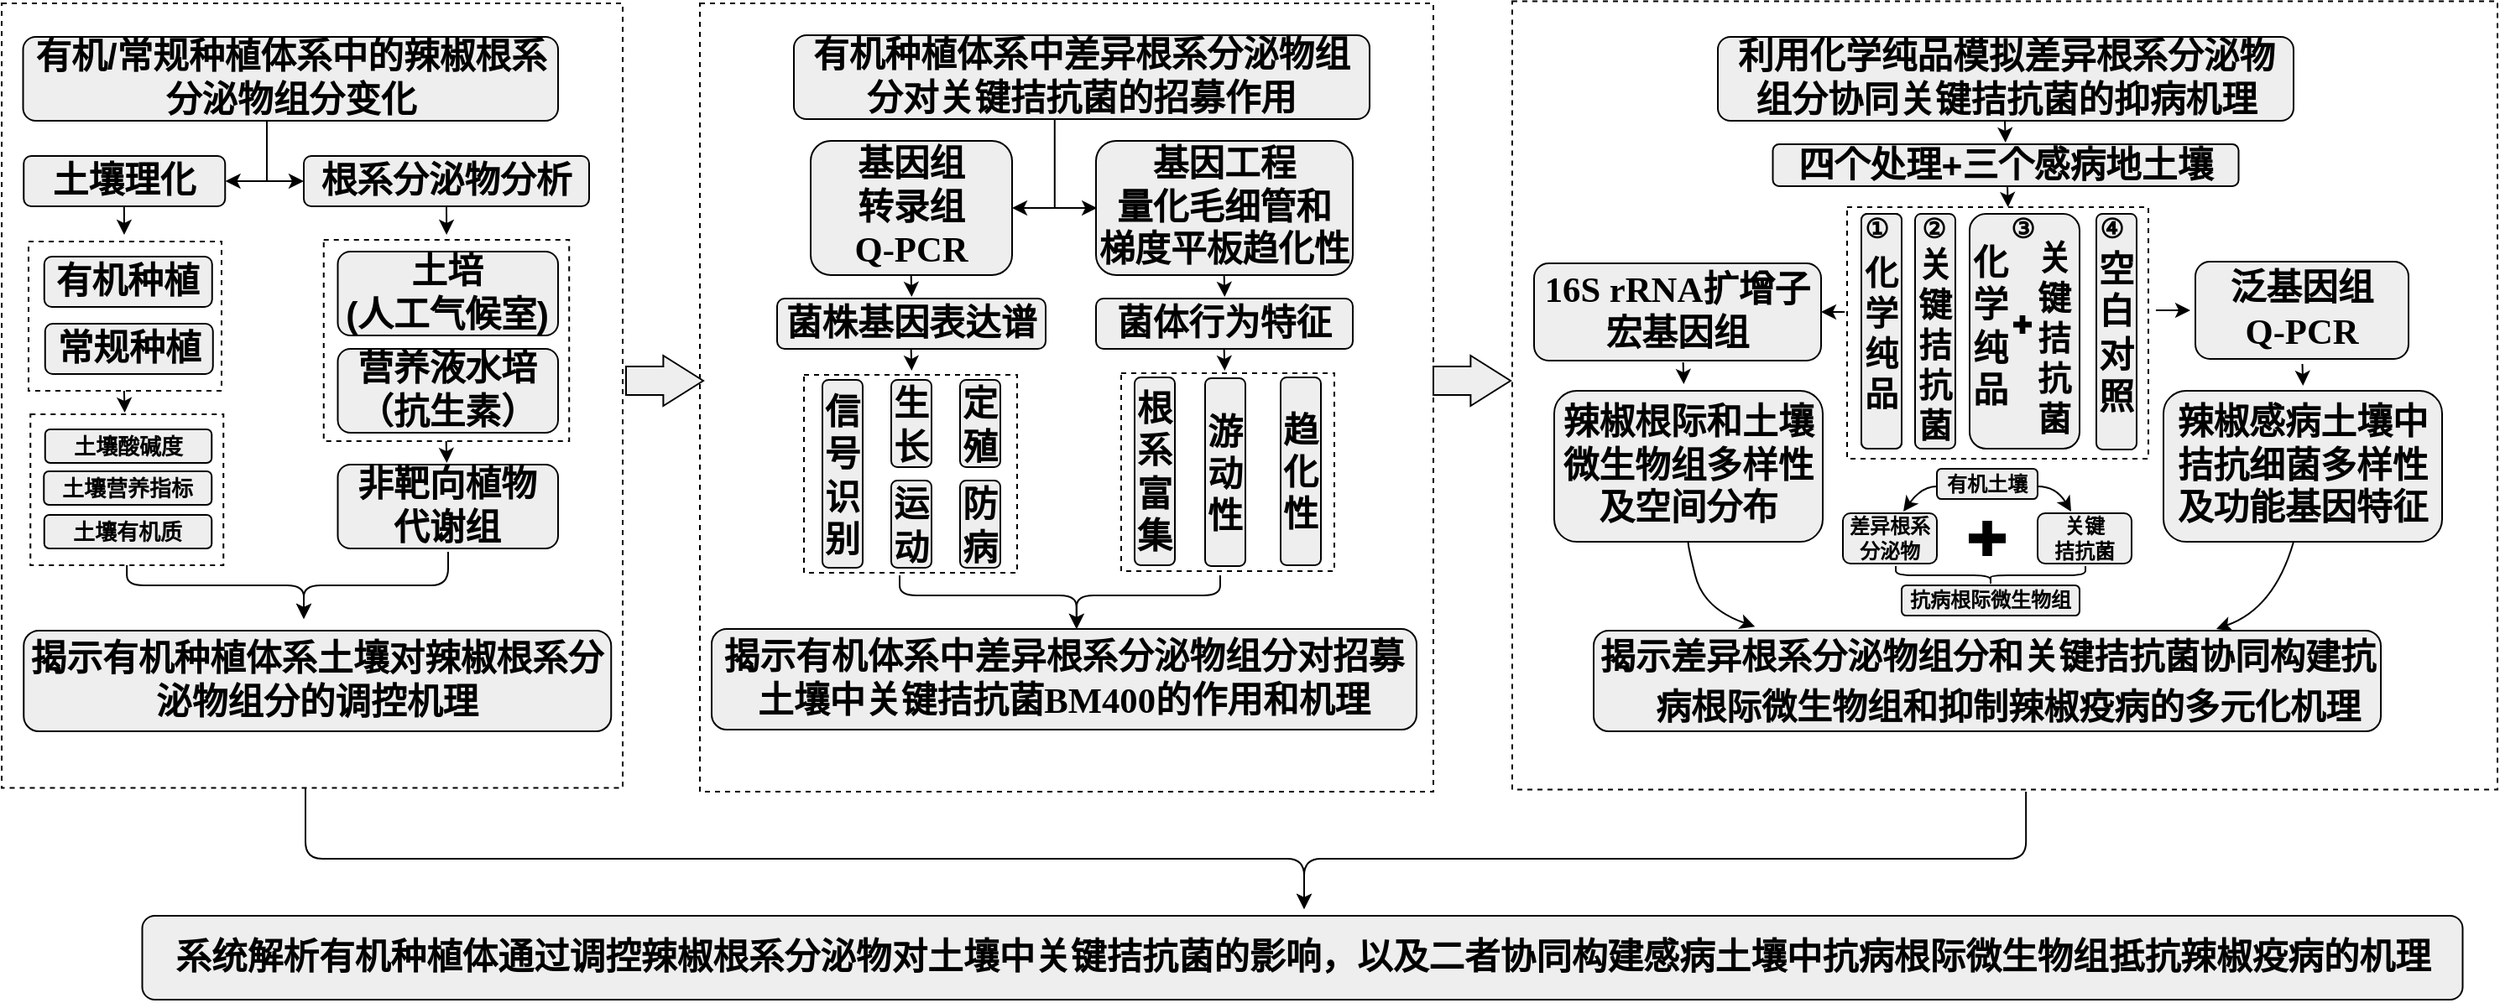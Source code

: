 <mxfile version="14.4.3" type="github">
  <diagram id="QDtG73jCpwaWWLSm4ETX" name="第 1 页">
    <mxGraphModel dx="2858" dy="1103" grid="1" gridSize="10" guides="1" tooltips="1" connect="1" arrows="1" fold="1" page="1" pageScale="1" pageWidth="827" pageHeight="1169" math="0" shadow="0">
      <root>
        <mxCell id="0" />
        <mxCell id="1" parent="0" />
        <mxCell id="WCuqPz3NQp58f8Igei0k-176" value="" style="rounded=0;whiteSpace=wrap;html=1;fontFamily=Helvetica;fontSize=16;fontColor=#000000;dashed=1;" parent="1" vertex="1">
          <mxGeometry x="160" y="288.75" width="587" height="470" as="geometry" />
        </mxCell>
        <mxCell id="WCuqPz3NQp58f8Igei0k-175" value="" style="rounded=0;whiteSpace=wrap;html=1;fontFamily=Helvetica;fontSize=16;fontColor=#000000;dashed=1;" parent="1" vertex="1">
          <mxGeometry x="-324" y="290" width="437" height="470" as="geometry" />
        </mxCell>
        <mxCell id="WCuqPz3NQp58f8Igei0k-174" value="" style="rounded=0;whiteSpace=wrap;html=1;fontFamily=Helvetica;fontSize=16;fontColor=#000000;dashed=1;" parent="1" vertex="1">
          <mxGeometry x="-740" y="290" width="370" height="467.75" as="geometry" />
        </mxCell>
        <mxCell id="WCuqPz3NQp58f8Igei0k-77" value="0" style="rounded=0;whiteSpace=wrap;html=1;fontFamily=Helvetica;fontSize=21;fontColor=#000000;dashed=1;" parent="1" vertex="1">
          <mxGeometry x="-73" y="510.5" width="127" height="118" as="geometry" />
        </mxCell>
        <mxCell id="WCuqPz3NQp58f8Igei0k-73" value="" style="rounded=0;whiteSpace=wrap;html=1;fontFamily=Helvetica;fontSize=21;fontColor=#000000;dashed=1;" parent="1" vertex="1">
          <mxGeometry x="-262" y="511.5" width="127" height="118" as="geometry" />
        </mxCell>
        <mxCell id="WCuqPz3NQp58f8Igei0k-45" value="" style="rounded=0;whiteSpace=wrap;html=1;fontFamily=Helvetica;fontSize=16;fontColor=#000000;dashed=1;" parent="1" vertex="1">
          <mxGeometry x="-548.12" y="431" width="146.24" height="120" as="geometry" />
        </mxCell>
        <mxCell id="WCuqPz3NQp58f8Igei0k-11" value="&lt;p style=&quot;margin-top: 0pt ; margin-bottom: 0pt ; margin-left: 0in ; direction: ltr ; unicode-bidi: embed ; word-break: normal&quot;&gt;&lt;span style=&quot;font-size: 16pt;&quot;&gt;土培&lt;/span&gt;&lt;/p&gt;&lt;span style=&quot;font-size: 21.333px;&quot;&gt;(人工气候室&lt;/span&gt;&lt;span style=&quot;font-size: 21.333px;&quot;&gt;)&lt;/span&gt;&lt;span style=&quot;font-size: 21.333px;&quot;&gt;&lt;br&gt;&lt;/span&gt;" style="whiteSpace=wrap;html=1;rounded=1;fillColor=#eeeeee;fontFamily=Helvetica;fontStyle=1;" parent="1" vertex="1">
          <mxGeometry x="-539.75" y="438" width="131.25" height="50" as="geometry" />
        </mxCell>
        <mxCell id="WCuqPz3NQp58f8Igei0k-33" value="" style="rounded=0;whiteSpace=wrap;html=1;fontFamily=Helvetica;fontSize=16;fontColor=#000000;dashed=1;" parent="1" vertex="1">
          <mxGeometry x="-722.87" y="535" width="115" height="90" as="geometry" />
        </mxCell>
        <mxCell id="WCuqPz3NQp58f8Igei0k-28" value="" style="rounded=0;whiteSpace=wrap;html=1;fontFamily=Helvetica;fontSize=16;fontColor=#000000;dashed=1;" parent="1" vertex="1">
          <mxGeometry x="-724" y="432" width="115" height="89" as="geometry" />
        </mxCell>
        <mxCell id="WCuqPz3NQp58f8Igei0k-4" value="" style="curved=1;endArrow=classic;html=1;fillColor=#eeeeee;fontFamily=Helvetica;fontStyle=1;exitX=1.013;exitY=0.449;exitDx=0;exitDy=0;exitPerimeter=0;" parent="1" edge="1">
          <mxGeometry width="50" height="50" relative="1" as="geometry">
            <mxPoint x="473" y="578.002" as="sourcePoint" />
            <mxPoint x="493" y="593" as="targetPoint" />
            <Array as="points">
              <mxPoint x="484" y="578" />
            </Array>
          </mxGeometry>
        </mxCell>
        <mxCell id="WCuqPz3NQp58f8Igei0k-26" value="" style="edgeStyle=orthogonalEdgeStyle;rounded=0;orthogonalLoop=1;jettySize=auto;html=1;fontFamily=Helvetica;fontSize=16;fontColor=#000000;exitX=0.506;exitY=1.003;exitDx=0;exitDy=0;exitPerimeter=0;entryX=0;entryY=0.5;entryDx=0;entryDy=0;" parent="1" target="WCuqPz3NQp58f8Igei0k-10" edge="1">
          <mxGeometry relative="1" as="geometry">
            <mxPoint x="-582.19" y="351.09" as="sourcePoint" />
            <mxPoint x="-558" y="396" as="targetPoint" />
            <Array as="points">
              <mxPoint x="-575" y="351" />
              <mxPoint x="-575" y="341" />
              <mxPoint x="-582" y="341" />
              <mxPoint x="-582" y="396" />
            </Array>
          </mxGeometry>
        </mxCell>
        <mxCell id="WCuqPz3NQp58f8Igei0k-5" value="&lt;p style=&quot;margin-top: 0pt ; margin-bottom: 0pt ; margin-left: 0in ; direction: ltr ; unicode-bidi: embed ; word-break: normal&quot;&gt;&lt;span style=&quot;font-size: 16pt&quot;&gt;有机/常规种植&lt;/span&gt;&lt;span style=&quot;font-size: 16pt&quot;&gt;体系中&lt;/span&gt;&lt;span style=&quot;font-size: 16pt&quot;&gt;的&lt;/span&gt;&lt;span style=&quot;font-size: 16pt&quot;&gt;辣椒&lt;/span&gt;&lt;span style=&quot;font-size: 16pt&quot;&gt;根系分泌物组分&lt;/span&gt;&lt;span style=&quot;font-size: 16pt&quot;&gt;变化&lt;/span&gt;&lt;/p&gt;" style="rounded=1;whiteSpace=wrap;html=1;fillColor=#eeeeee;spacing=2;fontFamily=Helvetica;fontStyle=1;" parent="1" vertex="1">
          <mxGeometry x="-727.24" y="310" width="318.74" height="50" as="geometry" />
        </mxCell>
        <mxCell id="WCuqPz3NQp58f8Igei0k-6" value="&lt;p style=&quot;margin-top: 0pt ; margin-bottom: 0pt ; margin-left: 0in ; direction: ltr ; unicode-bidi: embed ; word-break: normal&quot;&gt;&lt;span style=&quot;font-size: 16pt;&quot;&gt;土壤理化&lt;/span&gt;&lt;/p&gt;" style="whiteSpace=wrap;html=1;rounded=1;fillColor=#eeeeee;fontFamily=Helvetica;fontStyle=1;" parent="1" vertex="1">
          <mxGeometry x="-726.87" y="381" width="120" height="30" as="geometry" />
        </mxCell>
        <mxCell id="WCuqPz3NQp58f8Igei0k-8" value="&lt;p style=&quot;margin-top: 0pt ; margin-bottom: 0pt ; margin-left: 0in ; direction: ltr ; unicode-bidi: embed ; word-break: normal&quot;&gt;&lt;font style=&quot;font-size: 21.333px&quot;&gt;有机种植&lt;/font&gt;&lt;/p&gt;" style="whiteSpace=wrap;html=1;rounded=1;fillColor=#eeeeee;fontFamily=Helvetica;fontStyle=1;fontSize=11;" parent="1" vertex="1">
          <mxGeometry x="-714.62" y="441" width="100" height="30" as="geometry" />
        </mxCell>
        <mxCell id="WCuqPz3NQp58f8Igei0k-9" value="&lt;p style=&quot;margin-top: 0pt ; margin-bottom: 0pt ; margin-left: 0in ; direction: ltr ; unicode-bidi: embed ; word-break: normal&quot;&gt;&lt;font style=&quot;font-size: 21.333px&quot;&gt;常规种植&lt;/font&gt;&lt;/p&gt;" style="whiteSpace=wrap;html=1;rounded=1;fillColor=#eeeeee;fontFamily=Helvetica;fontStyle=1;fontSize=11;" parent="1" vertex="1">
          <mxGeometry x="-714.12" y="481" width="100" height="30" as="geometry" />
        </mxCell>
        <mxCell id="WCuqPz3NQp58f8Igei0k-10" value="&lt;p style=&quot;margin-top: 0pt ; margin-bottom: 0pt ; margin-left: 0in ; direction: ltr ; unicode-bidi: embed ; word-break: normal&quot;&gt;&lt;span style=&quot;font-size: 16pt&quot;&gt;根系分泌物分析&lt;/span&gt;&lt;/p&gt;" style="whiteSpace=wrap;html=1;rounded=1;fillColor=#eeeeee;fontFamily=Helvetica;fontStyle=1;" parent="1" vertex="1">
          <mxGeometry x="-560" y="381" width="170" height="30" as="geometry" />
        </mxCell>
        <mxCell id="WCuqPz3NQp58f8Igei0k-12" value="&lt;p style=&quot;margin-top: 0pt ; margin-bottom: 0pt ; margin-left: 0in ; direction: ltr ; unicode-bidi: embed ; word-break: normal&quot;&gt;&lt;span style=&quot;font-size: 16pt&quot;&gt;营养液水培&lt;/span&gt;&lt;/p&gt;&lt;p style=&quot;margin-top: 0pt ; margin-bottom: 0pt ; margin-left: 0in ; direction: ltr ; unicode-bidi: embed ; word-break: normal&quot;&gt;&lt;span style=&quot;font-size: 16pt&quot;&gt;（抗生素）&lt;/span&gt;&lt;/p&gt;" style="whiteSpace=wrap;html=1;rounded=1;fillColor=#eeeeee;fontFamily=Helvetica;fontStyle=1;" parent="1" vertex="1">
          <mxGeometry x="-539.75" y="496" width="131.25" height="50" as="geometry" />
        </mxCell>
        <mxCell id="WCuqPz3NQp58f8Igei0k-13" value="&lt;p style=&quot;margin-top: 0pt ; margin-bottom: 0pt ; margin-left: 0in ; direction: ltr ; unicode-bidi: embed ; word-break: normal&quot;&gt;&lt;span style=&quot;font-size: 16pt&quot;&gt;非靶向&lt;/span&gt;&lt;span style=&quot;font-size: 16pt&quot;&gt;植物&lt;/span&gt;&lt;/p&gt;&lt;p style=&quot;margin-top: 0pt ; margin-bottom: 0pt ; margin-left: 0in ; direction: ltr ; unicode-bidi: embed ; word-break: normal&quot;&gt;&lt;span style=&quot;font-size: 16pt&quot;&gt;代谢组&lt;/span&gt;&lt;/p&gt;" style="whiteSpace=wrap;html=1;rounded=1;fillColor=#eeeeee;fontFamily=Helvetica;fontStyle=1;" parent="1" vertex="1">
          <mxGeometry x="-539.75" y="565" width="131.25" height="50" as="geometry" />
        </mxCell>
        <mxCell id="WCuqPz3NQp58f8Igei0k-14" value="&lt;p style=&quot;margin-top: 0pt ; margin-bottom: 0pt ; margin-left: 0in ; direction: ltr ; unicode-bidi: embed ; word-break: normal&quot;&gt;&lt;span style=&quot;font-size: 16pt&quot;&gt;揭示有机种植体系土壤对辣椒根系分泌物组分的调控机理&lt;/span&gt;&lt;/p&gt;" style="whiteSpace=wrap;html=1;rounded=1;fillColor=#eeeeee;fontFamily=Helvetica;fontStyle=1;" parent="1" vertex="1">
          <mxGeometry x="-726.87" y="664" width="350" height="60" as="geometry" />
        </mxCell>
        <mxCell id="WCuqPz3NQp58f8Igei0k-15" value="&lt;p style=&quot;margin-top: 0pt ; margin-bottom: 0pt ; margin-left: 0in ; direction: ltr ; unicode-bidi: embed ; word-break: normal&quot;&gt;&lt;span style=&quot;font-size: 13px; text-align: left;&quot;&gt;土壤酸碱度&lt;/span&gt;&lt;br&gt;&lt;/p&gt;" style="whiteSpace=wrap;html=1;rounded=1;fillColor=#eeeeee;fontFamily=Helvetica;fontStyle=1;" parent="1" vertex="1">
          <mxGeometry x="-714.12" y="544" width="99.25" height="20" as="geometry" />
        </mxCell>
        <mxCell id="WCuqPz3NQp58f8Igei0k-16" value="&lt;span style=&quot;font-size: 13px; text-align: left;&quot;&gt;土壤营养指标&lt;/span&gt;" style="whiteSpace=wrap;html=1;rounded=1;fillColor=#eeeeee;fontFamily=Helvetica;fontStyle=1;" parent="1" vertex="1">
          <mxGeometry x="-714.87" y="569" width="100" height="20" as="geometry" />
        </mxCell>
        <mxCell id="WCuqPz3NQp58f8Igei0k-17" value="&lt;span style=&quot;font-size: 13px; text-align: left;&quot;&gt;土壤有机质&lt;/span&gt;" style="whiteSpace=wrap;html=1;rounded=1;fillColor=#eeeeee;fontFamily=Helvetica;fontStyle=1;" parent="1" vertex="1">
          <mxGeometry x="-714.62" y="595" width="99.75" height="20" as="geometry" />
        </mxCell>
        <mxCell id="WCuqPz3NQp58f8Igei0k-27" value="" style="endArrow=classic;html=1;fontFamily=Helvetica;fontSize=16;fontColor=#000000;entryX=1.018;entryY=0.566;entryDx=0;entryDy=0;entryPerimeter=0;" parent="1" edge="1">
          <mxGeometry width="50" height="50" relative="1" as="geometry">
            <mxPoint x="-572" y="396" as="sourcePoint" />
            <mxPoint x="-606.71" y="395.98" as="targetPoint" />
            <Array as="points">
              <mxPoint x="-592" y="396" />
            </Array>
          </mxGeometry>
        </mxCell>
        <mxCell id="WCuqPz3NQp58f8Igei0k-51" value="" style="endArrow=classic;html=1;fontFamily=Helvetica;fontSize=16;fontColor=#000000;exitX=0.5;exitY=1;exitDx=0;exitDy=0;" parent="1" edge="1">
          <mxGeometry width="50" height="50" relative="1" as="geometry">
            <mxPoint x="-667.06" y="411" as="sourcePoint" />
            <mxPoint x="-667" y="428" as="targetPoint" />
          </mxGeometry>
        </mxCell>
        <mxCell id="WCuqPz3NQp58f8Igei0k-52" value="" style="endArrow=classic;html=1;fontFamily=Helvetica;fontSize=16;fontColor=#000000;exitX=0.5;exitY=1;exitDx=0;exitDy=0;entryX=0.5;entryY=0;entryDx=0;entryDy=0;" parent="1" edge="1">
          <mxGeometry width="50" height="50" relative="1" as="geometry">
            <mxPoint x="-667.06" y="521" as="sourcePoint" />
            <mxPoint x="-666.69" y="534" as="targetPoint" />
          </mxGeometry>
        </mxCell>
        <mxCell id="WCuqPz3NQp58f8Igei0k-53" value="" style="endArrow=classic;html=1;fontFamily=Helvetica;fontSize=16;fontColor=#000000;exitX=0.5;exitY=1;exitDx=0;exitDy=0;entryX=0.5;entryY=0;entryDx=0;entryDy=0;" parent="1" edge="1">
          <mxGeometry width="50" height="50" relative="1" as="geometry">
            <mxPoint x="-475.18" y="551" as="sourcePoint" />
            <mxPoint x="-474.81" y="564" as="targetPoint" />
          </mxGeometry>
        </mxCell>
        <mxCell id="WCuqPz3NQp58f8Igei0k-57" value="" style="edgeStyle=segmentEdgeStyle;endArrow=classic;html=1;fontFamily=Helvetica;fontSize=11;fontColor=#000000;" parent="1" edge="1">
          <mxGeometry width="50" height="50" relative="1" as="geometry">
            <mxPoint x="-474" y="617" as="sourcePoint" />
            <mxPoint x="-560" y="657" as="targetPoint" />
            <Array as="points">
              <mxPoint x="-474" y="637" />
              <mxPoint x="-560" y="637" />
            </Array>
          </mxGeometry>
        </mxCell>
        <mxCell id="WCuqPz3NQp58f8Igei0k-58" value="&lt;p style=&quot;margin-top: 0pt ; margin-bottom: 0pt ; margin-left: 0in ; direction: ltr ; unicode-bidi: embed ; word-break: normal&quot;&gt;&lt;span style=&quot;font-size: 16pt&quot;&gt;有机种植体系中&lt;/span&gt;&lt;span style=&quot;font-size: 16pt&quot;&gt;差异根系分泌物组分对关键拮抗菌&lt;/span&gt;&lt;span style=&quot;font-size: 16pt&quot;&gt;的招募作用&lt;/span&gt;&lt;/p&gt;" style="rounded=1;whiteSpace=wrap;html=1;fillColor=#eeeeee;spacing=2;fontFamily=Helvetica;fontStyle=1;" parent="1" vertex="1">
          <mxGeometry x="-268" y="309" width="343" height="50" as="geometry" />
        </mxCell>
        <mxCell id="WCuqPz3NQp58f8Igei0k-59" value="&lt;p style=&quot;margin-top: 0pt ; margin-bottom: 0pt ; margin-left: 0in ; direction: ltr ; unicode-bidi: embed ; word-break: normal&quot;&gt;&lt;span style=&quot;font-size: 16pt&quot;&gt;基因组&lt;/span&gt;&lt;/p&gt;&lt;p style=&quot;margin-top: 0pt ; margin-bottom: 0pt ; margin-left: 0in ; direction: ltr ; unicode-bidi: embed ; word-break: normal&quot;&gt;&lt;span style=&quot;font-size: 16pt&quot;&gt;转录&lt;/span&gt;&lt;span style=&quot;font-size: 16pt&quot;&gt;组&lt;/span&gt;&lt;/p&gt;&lt;p style=&quot;margin-top: 0pt ; margin-bottom: 0pt ; margin-left: 0in ; direction: ltr ; unicode-bidi: embed ; word-break: normal&quot;&gt;&lt;span style=&quot;font-size: 16pt ; font-family: &amp;#34;等线 (正文)&amp;#34;&quot;&gt;Q-PCR&lt;/span&gt;&lt;/p&gt;" style="rounded=1;whiteSpace=wrap;html=1;fillColor=#eeeeee;spacing=2;fontFamily=Helvetica;fontStyle=1;" parent="1" vertex="1">
          <mxGeometry x="-258" y="372" width="120" height="80" as="geometry" />
        </mxCell>
        <mxCell id="WCuqPz3NQp58f8Igei0k-60" value="&lt;p style=&quot;margin-top: 0pt ; margin-bottom: 0pt ; margin-left: 0in ; direction: ltr ; unicode-bidi: embed ; word-break: normal&quot;&gt;&lt;span style=&quot;font-size: 16pt&quot;&gt;菌株基因表达谱&lt;/span&gt;&lt;/p&gt;" style="rounded=1;whiteSpace=wrap;html=1;fillColor=#eeeeee;spacing=2;fontFamily=Helvetica;fontStyle=1;" parent="1" vertex="1">
          <mxGeometry x="-278" y="466" width="160" height="30" as="geometry" />
        </mxCell>
        <mxCell id="WCuqPz3NQp58f8Igei0k-61" value="&lt;p style=&quot;margin-top: 0pt; margin-bottom: 0pt; margin-left: 0in; direction: ltr; unicode-bidi: embed; word-break: normal; font-size: 21px;&quot;&gt;&lt;font style=&quot;font-size: 21px;&quot;&gt;信号识别&lt;/font&gt;&lt;/p&gt;" style="rounded=1;whiteSpace=wrap;html=1;fillColor=#eeeeee;spacing=2;fontFamily=Helvetica;fontStyle=1;fontSize=21;" parent="1" vertex="1">
          <mxGeometry x="-251" y="514.5" width="24" height="112" as="geometry" />
        </mxCell>
        <mxCell id="WCuqPz3NQp58f8Igei0k-62" value="&lt;p style=&quot;margin-top: 0pt; margin-bottom: 0pt; margin-left: 0in; direction: ltr; unicode-bidi: embed; word-break: normal; font-size: 21px;&quot;&gt;&lt;font style=&quot;font-size: 21px;&quot;&gt;生长&lt;/font&gt;&lt;/p&gt;" style="rounded=1;whiteSpace=wrap;html=1;fillColor=#eeeeee;spacing=2;fontFamily=Helvetica;fontStyle=1;fontSize=21;" parent="1" vertex="1">
          <mxGeometry x="-210" y="514.5" width="24" height="52" as="geometry" />
        </mxCell>
        <mxCell id="WCuqPz3NQp58f8Igei0k-63" value="&lt;p style=&quot;margin-top: 0pt; margin-bottom: 0pt; margin-left: 0in; direction: ltr; unicode-bidi: embed; word-break: normal; font-size: 21px;&quot;&gt;&lt;span style=&quot;font-size: 21px;&quot;&gt;运动&lt;/span&gt;&lt;/p&gt;" style="rounded=1;whiteSpace=wrap;html=1;fillColor=#eeeeee;spacing=2;fontFamily=Helvetica;fontStyle=1;fontSize=21;" parent="1" vertex="1">
          <mxGeometry x="-210" y="574.5" width="24" height="52" as="geometry" />
        </mxCell>
        <mxCell id="WCuqPz3NQp58f8Igei0k-64" value="&lt;p style=&quot;margin-top: 0pt; margin-bottom: 0pt; margin-left: 0in; direction: ltr; unicode-bidi: embed; word-break: normal; font-size: 21px;&quot;&gt;&lt;font style=&quot;font-size: 21px;&quot;&gt;定殖&lt;/font&gt;&lt;/p&gt;" style="rounded=1;whiteSpace=wrap;html=1;fillColor=#eeeeee;spacing=2;fontFamily=Helvetica;fontStyle=1;fontSize=21;" parent="1" vertex="1">
          <mxGeometry x="-169" y="514.5" width="24" height="52" as="geometry" />
        </mxCell>
        <mxCell id="WCuqPz3NQp58f8Igei0k-65" value="&lt;p style=&quot;margin-top: 0pt; margin-bottom: 0pt; margin-left: 0in; direction: ltr; unicode-bidi: embed; word-break: normal; font-size: 21px;&quot;&gt;&lt;span style=&quot;font-size: 21px;&quot;&gt;防病&lt;/span&gt;&lt;/p&gt;" style="rounded=1;whiteSpace=wrap;html=1;fillColor=#eeeeee;spacing=2;fontFamily=Helvetica;fontStyle=1;fontSize=21;" parent="1" vertex="1">
          <mxGeometry x="-169" y="574.5" width="24" height="52" as="geometry" />
        </mxCell>
        <mxCell id="WCuqPz3NQp58f8Igei0k-66" value="&lt;p style=&quot;margin-top: 0pt ; margin-bottom: 0pt ; margin-left: 0in ; direction: ltr ; unicode-bidi: embed ; word-break: normal&quot;&gt;&lt;span style=&quot;font-size: 16pt&quot;&gt;基因工程&lt;/span&gt;&lt;/p&gt;&lt;p style=&quot;margin-top: 0pt ; margin-bottom: 0pt ; margin-left: 0in ; direction: ltr ; unicode-bidi: embed ; word-break: normal&quot;&gt;&lt;span style=&quot;font-size: 16pt&quot;&gt;量化毛细管&lt;/span&gt;&lt;span style=&quot;font-size: 16pt&quot;&gt;和&lt;/span&gt;&lt;/p&gt;&lt;p style=&quot;margin-top: 0pt ; margin-bottom: 0pt ; margin-left: 0in ; direction: ltr ; unicode-bidi: embed ; word-break: normal&quot;&gt;&lt;span style=&quot;font-size: 16pt&quot;&gt;梯度平板&lt;/span&gt;&lt;span style=&quot;font-size: 16pt&quot;&gt;趋化性&lt;/span&gt;&lt;/p&gt;" style="rounded=1;whiteSpace=wrap;html=1;fillColor=#eeeeee;spacing=2;fontFamily=Helvetica;fontStyle=1;" parent="1" vertex="1">
          <mxGeometry x="-88" y="372" width="153" height="80" as="geometry" />
        </mxCell>
        <mxCell id="WCuqPz3NQp58f8Igei0k-67" value="&lt;p style=&quot;margin-top: 0pt ; margin-bottom: 0pt ; margin-left: 0in ; direction: ltr ; unicode-bidi: embed ; word-break: normal&quot;&gt;&lt;span style=&quot;font-size: 16pt&quot;&gt;菌体行为特征&lt;/span&gt;&lt;/p&gt;" style="rounded=1;whiteSpace=wrap;html=1;fillColor=#eeeeee;spacing=2;fontFamily=Helvetica;fontStyle=1;" parent="1" vertex="1">
          <mxGeometry x="-88" y="466" width="153" height="30" as="geometry" />
        </mxCell>
        <mxCell id="WCuqPz3NQp58f8Igei0k-68" value="&lt;p style=&quot;margin-top: 0pt; margin-bottom: 0pt; margin-left: 0in; direction: ltr; unicode-bidi: embed; word-break: normal; font-size: 21px;&quot;&gt;&lt;font style=&quot;font-size: 21px;&quot;&gt;根&lt;/font&gt;&lt;/p&gt;&lt;p style=&quot;margin-top: 0pt; margin-bottom: 0pt; margin-left: 0in; direction: ltr; unicode-bidi: embed; word-break: normal; font-size: 21px;&quot;&gt;&lt;font style=&quot;font-size: 21px;&quot;&gt;系&lt;/font&gt;&lt;/p&gt;&lt;p style=&quot;margin-top: 0pt; margin-bottom: 0pt; margin-left: 0in; direction: ltr; unicode-bidi: embed; word-break: normal; font-size: 21px;&quot;&gt;&lt;font style=&quot;font-size: 21px;&quot;&gt;富&lt;/font&gt;&lt;/p&gt;&lt;p style=&quot;margin-top: 0pt; margin-bottom: 0pt; margin-left: 0in; direction: ltr; unicode-bidi: embed; word-break: normal; font-size: 21px;&quot;&gt;&lt;font style=&quot;font-size: 21px;&quot;&gt;集&lt;/font&gt;&lt;/p&gt;" style="rounded=1;whiteSpace=wrap;html=1;fillColor=#eeeeee;spacing=2;fontFamily=Helvetica;fontStyle=1;fontSize=21;" parent="1" vertex="1">
          <mxGeometry x="-65" y="513" width="24" height="112" as="geometry" />
        </mxCell>
        <mxCell id="WCuqPz3NQp58f8Igei0k-69" value="&lt;p style=&quot;margin-top: 0pt; margin-bottom: 0pt; margin-left: 0in; direction: ltr; unicode-bidi: embed; word-break: normal; font-size: 21px;&quot;&gt;&lt;font style=&quot;font-size: 21px;&quot;&gt;游动性&lt;/font&gt;&lt;/p&gt;" style="rounded=1;whiteSpace=wrap;html=1;fillColor=#eeeeee;spacing=2;fontFamily=Helvetica;fontStyle=1;fontSize=21;" parent="1" vertex="1">
          <mxGeometry x="-23" y="513.5" width="24" height="112" as="geometry" />
        </mxCell>
        <mxCell id="WCuqPz3NQp58f8Igei0k-70" value="&lt;p style=&quot;margin-top: 0pt; margin-bottom: 0pt; margin-left: 0in; direction: ltr; unicode-bidi: embed; word-break: normal; font-size: 21px;&quot;&gt;&lt;font style=&quot;font-size: 21px;&quot;&gt;趋化性&lt;/font&gt;&lt;/p&gt;" style="rounded=1;whiteSpace=wrap;html=1;fillColor=#eeeeee;spacing=2;fontFamily=Helvetica;fontStyle=1;fontSize=21;" parent="1" vertex="1">
          <mxGeometry x="22" y="513" width="24" height="112" as="geometry" />
        </mxCell>
        <mxCell id="WCuqPz3NQp58f8Igei0k-78" value="" style="edgeStyle=orthogonalEdgeStyle;rounded=0;orthogonalLoop=1;jettySize=auto;html=1;fontFamily=Helvetica;fontSize=16;fontColor=#000000;entryX=0.004;entryY=0.488;entryDx=0;entryDy=0;entryPerimeter=0;exitX=0.453;exitY=1;exitDx=0;exitDy=0;exitPerimeter=0;" parent="1" source="WCuqPz3NQp58f8Igei0k-58" target="WCuqPz3NQp58f8Igei0k-66" edge="1">
          <mxGeometry relative="1" as="geometry">
            <mxPoint x="-113" y="367" as="sourcePoint" />
            <mxPoint x="-92" y="412" as="targetPoint" />
            <Array as="points">
              <mxPoint x="-113" y="412" />
              <mxPoint x="-87" y="412" />
            </Array>
          </mxGeometry>
        </mxCell>
        <mxCell id="WCuqPz3NQp58f8Igei0k-79" value="" style="endArrow=classic;html=1;fontFamily=Helvetica;fontSize=16;fontColor=#000000;entryX=1.018;entryY=0.566;entryDx=0;entryDy=0;entryPerimeter=0;" parent="1" edge="1">
          <mxGeometry width="50" height="50" relative="1" as="geometry">
            <mxPoint x="-103.29" y="412.02" as="sourcePoint" />
            <mxPoint x="-138" y="412" as="targetPoint" />
            <Array as="points">
              <mxPoint x="-123.29" y="412.02" />
            </Array>
          </mxGeometry>
        </mxCell>
        <mxCell id="WCuqPz3NQp58f8Igei0k-81" value="" style="endArrow=classic;html=1;fontFamily=Helvetica;fontSize=16;fontColor=#000000;exitX=0.5;exitY=1;exitDx=0;exitDy=0;entryX=0.5;entryY=0;entryDx=0;entryDy=0;" parent="1" edge="1">
          <mxGeometry width="50" height="50" relative="1" as="geometry">
            <mxPoint x="-198.18" y="452" as="sourcePoint" />
            <mxPoint x="-197.81" y="465" as="targetPoint" />
          </mxGeometry>
        </mxCell>
        <mxCell id="WCuqPz3NQp58f8Igei0k-82" value="" style="endArrow=classic;html=1;fontFamily=Helvetica;fontSize=16;fontColor=#000000;exitX=0.5;exitY=1;exitDx=0;exitDy=0;entryX=0.5;entryY=0;entryDx=0;entryDy=0;" parent="1" edge="1">
          <mxGeometry width="50" height="50" relative="1" as="geometry">
            <mxPoint x="-11.69" y="452" as="sourcePoint" />
            <mxPoint x="-11.32" y="465" as="targetPoint" />
          </mxGeometry>
        </mxCell>
        <mxCell id="WCuqPz3NQp58f8Igei0k-84" value="" style="endArrow=classic;html=1;fontFamily=Helvetica;fontSize=16;fontColor=#000000;exitX=0.5;exitY=1;exitDx=0;exitDy=0;entryX=0.5;entryY=0;entryDx=0;entryDy=0;" parent="1" edge="1">
          <mxGeometry width="50" height="50" relative="1" as="geometry">
            <mxPoint x="-198.19" y="496" as="sourcePoint" />
            <mxPoint x="-197.82" y="509" as="targetPoint" />
          </mxGeometry>
        </mxCell>
        <mxCell id="WCuqPz3NQp58f8Igei0k-85" value="" style="endArrow=classic;html=1;fontFamily=Helvetica;fontSize=16;fontColor=#000000;exitX=0.5;exitY=1;exitDx=0;exitDy=0;entryX=0.5;entryY=0;entryDx=0;entryDy=0;" parent="1" edge="1">
          <mxGeometry width="50" height="50" relative="1" as="geometry">
            <mxPoint x="-11.69" y="496.0" as="sourcePoint" />
            <mxPoint x="-11.32" y="509" as="targetPoint" />
          </mxGeometry>
        </mxCell>
        <mxCell id="WCuqPz3NQp58f8Igei0k-86" value="" style="edgeStyle=segmentEdgeStyle;endArrow=classic;html=1;fontFamily=Helvetica;fontSize=11;fontColor=#000000;entryX=0.49;entryY=0;entryDx=0;entryDy=0;entryPerimeter=0;" parent="1" edge="1">
          <mxGeometry width="50" height="50" relative="1" as="geometry">
            <mxPoint x="-204.997" y="631" as="sourcePoint" />
            <mxPoint x="-99.58" y="663" as="targetPoint" />
            <Array as="points">
              <mxPoint x="-204.58" y="643" />
              <mxPoint x="-99.58" y="643" />
            </Array>
          </mxGeometry>
        </mxCell>
        <mxCell id="WCuqPz3NQp58f8Igei0k-87" value="" style="edgeStyle=segmentEdgeStyle;endArrow=classic;html=1;fontFamily=Helvetica;fontSize=11;fontColor=#000000;" parent="1" edge="1">
          <mxGeometry width="50" height="50" relative="1" as="geometry">
            <mxPoint x="-14" y="631" as="sourcePoint" />
            <mxPoint x="-99.58" y="663" as="targetPoint" />
            <Array as="points">
              <mxPoint x="-14" y="643" />
              <mxPoint x="-100" y="643" />
            </Array>
          </mxGeometry>
        </mxCell>
        <mxCell id="WCuqPz3NQp58f8Igei0k-88" value="&lt;p style=&quot;margin-top: 0pt ; margin-bottom: 0pt ; margin-left: 0in ; direction: ltr ; unicode-bidi: embed ; word-break: normal&quot;&gt;&lt;span style=&quot;font-size: 16pt&quot;&gt;揭示有机&lt;/span&gt;&lt;span style=&quot;font-size: 16pt&quot;&gt;体系中&lt;/span&gt;&lt;span style=&quot;font-size: 16pt&quot;&gt;差异根系分泌物组分对招募土壤中关键拮抗&lt;/span&gt;&lt;span style=&quot;font-size: 16pt&quot;&gt;菌&lt;/span&gt;&lt;span style=&quot;font-size: 16pt ; font-family: &amp;#34;等线 (正文)&amp;#34;&quot;&gt;BM400&lt;/span&gt;&lt;span style=&quot;font-size: 16pt&quot;&gt;的作用和机理&lt;/span&gt;&lt;/p&gt;" style="whiteSpace=wrap;html=1;rounded=1;fillColor=#eeeeee;fontFamily=Helvetica;fontStyle=1;" parent="1" vertex="1">
          <mxGeometry x="-317" y="663" width="420" height="60" as="geometry" />
        </mxCell>
        <mxCell id="WCuqPz3NQp58f8Igei0k-89" value="&lt;p style=&quot;margin-top: 0pt ; margin-bottom: 0pt ; margin-left: 0in ; direction: ltr ; unicode-bidi: embed ; word-break: normal&quot;&gt;&lt;span style=&quot;font-size: 16pt&quot;&gt;利用&lt;/span&gt;&lt;span style=&quot;font-size: 16pt&quot;&gt;化学&lt;/span&gt;&lt;span style=&quot;font-size: 16pt&quot;&gt;纯品&lt;/span&gt;&lt;span style=&quot;font-size: 16pt&quot;&gt;模拟&lt;/span&gt;&lt;span style=&quot;font-size: 16pt&quot;&gt;差异&lt;/span&gt;&lt;span style=&quot;font-size: 16pt&quot;&gt;根系分泌物组分&lt;/span&gt;&lt;span style=&quot;font-size: 16pt&quot;&gt;协同&lt;/span&gt;&lt;span style=&quot;font-size: 16pt&quot;&gt;关键拮抗菌&lt;/span&gt;&lt;span style=&quot;font-size: 16pt&quot;&gt;的抑病机理&lt;/span&gt;&lt;/p&gt;" style="rounded=1;whiteSpace=wrap;html=1;fillColor=#eeeeee;spacing=2;fontFamily=Helvetica;fontStyle=1;" parent="1" vertex="1">
          <mxGeometry x="282.5" y="310" width="343" height="50" as="geometry" />
        </mxCell>
        <mxCell id="WCuqPz3NQp58f8Igei0k-91" value="&lt;p style=&quot;margin-top: 0pt ; margin-bottom: 0pt ; margin-left: 0in ; direction: ltr ; unicode-bidi: embed ; word-break: normal&quot;&gt;&lt;span style=&quot;font-size: 16pt&quot;&gt;四个处理+三个感病地土壤&lt;/span&gt;&lt;/p&gt;" style="rounded=1;whiteSpace=wrap;html=1;fillColor=#eeeeee;spacing=2;fontFamily=Helvetica;fontStyle=1;" parent="1" vertex="1">
          <mxGeometry x="315.25" y="374" width="277.5" height="25" as="geometry" />
        </mxCell>
        <mxCell id="WCuqPz3NQp58f8Igei0k-119" value="" style="group" parent="1" vertex="1" connectable="0">
          <mxGeometry x="368" y="407.5" width="180" height="150" as="geometry" />
        </mxCell>
        <mxCell id="WCuqPz3NQp58f8Igei0k-137" value="" style="rounded=0;whiteSpace=wrap;html=1;fontFamily=Helvetica;fontSize=21;fontColor=#000000;dashed=1;" parent="WCuqPz3NQp58f8Igei0k-119" vertex="1">
          <mxGeometry x="-8.5" y="4" width="179.5" height="150" as="geometry" />
        </mxCell>
        <mxCell id="WCuqPz3NQp58f8Igei0k-116" value="" style="rounded=1;whiteSpace=wrap;html=1;fontFamily=Helvetica;fontSize=16;fontColor=#000000;align=center;fillColor=#EEEEEE;" parent="WCuqPz3NQp58f8Igei0k-119" vertex="1">
          <mxGeometry x="64.5" y="8" width="65.5" height="140" as="geometry" />
        </mxCell>
        <mxCell id="WCuqPz3NQp58f8Igei0k-96" value="空白对照" style="rounded=1;whiteSpace=wrap;fillColor=#eeeeee;spacing=2;fontFamily=Helvetica;fontStyle=1;fontSize=21;" parent="WCuqPz3NQp58f8Igei0k-119" vertex="1">
          <mxGeometry x="140" y="8" width="24" height="140.5" as="geometry" />
        </mxCell>
        <mxCell id="WCuqPz3NQp58f8Igei0k-98" value="关键拮抗菌" style="rounded=1;whiteSpace=wrap;fillColor=#eeeeee;spacing=2;fontFamily=Helvetica;fontStyle=1;html=1;fontSize=20;verticalAlign=bottom;" parent="WCuqPz3NQp58f8Igei0k-119" vertex="1">
          <mxGeometry x="32" y="8" width="24" height="140" as="geometry" />
        </mxCell>
        <mxCell id="WCuqPz3NQp58f8Igei0k-99" value="化学纯品" style="rounded=1;whiteSpace=wrap;fillColor=#eeeeee;spacing=2;fontFamily=Helvetica;fontStyle=1;horizontal=1;html=1;fontSize=21;align=center;" parent="WCuqPz3NQp58f8Igei0k-119" vertex="1">
          <mxGeometry y="8" width="24" height="140" as="geometry" />
        </mxCell>
        <mxCell id="WCuqPz3NQp58f8Igei0k-104" value="化学纯品" style="rounded=1;whiteSpace=wrap;spacing=2;fontFamily=Helvetica;fontStyle=1;horizontal=1;html=1;fontSize=21;fillColor=none;strokeColor=none;" parent="WCuqPz3NQp58f8Igei0k-119" vertex="1">
          <mxGeometry x="64.5" y="9" width="24" height="130" as="geometry" />
        </mxCell>
        <mxCell id="WCuqPz3NQp58f8Igei0k-108" value="&lt;span style=&quot;font-size: 16px; color: black; font-weight: bold;&quot;&gt;②&lt;/span&gt;" style="text;whiteSpace=wrap;html=1;fontSize=16;fontFamily=Helvetica;fontColor=#000000;" parent="WCuqPz3NQp58f8Igei0k-119" vertex="1">
          <mxGeometry x="34" width="40" height="40" as="geometry" />
        </mxCell>
        <mxCell id="WCuqPz3NQp58f8Igei0k-109" value="化学纯品" style="rounded=1;whiteSpace=wrap;fillColor=#eeeeee;spacing=2;fontFamily=Helvetica;fontStyle=1;horizontal=1;html=1;fontSize=20;align=center;" parent="WCuqPz3NQp58f8Igei0k-119" vertex="1">
          <mxGeometry y="8" width="24" height="140" as="geometry" />
        </mxCell>
        <mxCell id="WCuqPz3NQp58f8Igei0k-111" value="关键拮抗菌" style="rounded=1;whiteSpace=wrap;spacing=2;fontFamily=Helvetica;fontStyle=1;html=1;fontSize=20;fillColor=none;verticalAlign=bottom;strokeColor=none;" parent="WCuqPz3NQp58f8Igei0k-119" vertex="1">
          <mxGeometry x="103" y="14" width="24" height="130" as="geometry" />
        </mxCell>
        <mxCell id="WCuqPz3NQp58f8Igei0k-112" value="&lt;p style=&quot;margin-top: 0pt; margin-bottom: 0pt; margin-left: 0in; text-align: left; direction: ltr; unicode-bidi: embed; word-break: normal; font-size: 16px;&quot;&gt;&lt;span style=&quot;font-size: 16px; color: black; font-weight: bold;&quot;&gt;①&lt;/span&gt;&lt;/p&gt;" style="text;whiteSpace=wrap;html=1;fontSize=16;fontFamily=Helvetica;fontColor=#000000;" parent="WCuqPz3NQp58f8Igei0k-119" vertex="1">
          <mxGeometry width="40" height="40" as="geometry" />
        </mxCell>
        <mxCell id="WCuqPz3NQp58f8Igei0k-113" value="" style="shape=cross;whiteSpace=wrap;html=1;fontFamily=Helvetica;fontSize=16;fontColor=#000000;align=center;fillColor=#000000;size=0.239;" parent="WCuqPz3NQp58f8Igei0k-119" vertex="1">
          <mxGeometry x="91" y="69" width="10" height="10" as="geometry" />
        </mxCell>
        <mxCell id="WCuqPz3NQp58f8Igei0k-117" value="&lt;p style=&quot;margin-top: 0pt ; margin-bottom: 0pt ; margin-left: 0in ; text-align: center ; direction: ltr ; unicode-bidi: embed ; word-break: normal&quot;&gt;&lt;span style=&quot;color: black ; font-weight: bold&quot;&gt;&lt;font style=&quot;font-size: 16px&quot;&gt;③&lt;/font&gt;&lt;/span&gt;&lt;/p&gt;" style="text;whiteSpace=wrap;html=1;fontSize=16;fontFamily=Helvetica;fontColor=#000000;rotation=0;" parent="WCuqPz3NQp58f8Igei0k-119" vertex="1">
          <mxGeometry x="87" width="40" height="40" as="geometry" />
        </mxCell>
        <mxCell id="WCuqPz3NQp58f8Igei0k-118" value="&lt;span style=&quot;color: black ; font-weight: bold&quot;&gt;&lt;font style=&quot;font-size: 16px&quot;&gt;④&lt;/font&gt;&lt;/span&gt;" style="text;whiteSpace=wrap;html=1;fontSize=16;fontFamily=Helvetica;fontColor=#000000;" parent="WCuqPz3NQp58f8Igei0k-119" vertex="1">
          <mxGeometry x="140" width="40" height="40" as="geometry" />
        </mxCell>
        <mxCell id="WCuqPz3NQp58f8Igei0k-141" value="" style="endArrow=classic;html=1;fontFamily=Helvetica;fontSize=16;fontColor=#000000;exitX=0.5;exitY=1;exitDx=0;exitDy=0;entryX=0.5;entryY=0;entryDx=0;entryDy=0;" parent="WCuqPz3NQp58f8Igei0k-119" edge="1">
          <mxGeometry width="50" height="50" relative="1" as="geometry">
            <mxPoint x="87.0" y="-9" as="sourcePoint" />
            <mxPoint x="87.37" y="4" as="targetPoint" />
          </mxGeometry>
        </mxCell>
        <mxCell id="WCuqPz3NQp58f8Igei0k-120" value="&lt;p style=&quot;margin-top: 0pt ; margin-bottom: 0pt ; margin-left: 0in ; direction: ltr ; unicode-bidi: embed ; word-break: normal&quot;&gt;&lt;span style=&quot;font-size: 16pt ; font-family: &amp;#34;等线 (正文)&amp;#34;&quot;&gt;16S&amp;nbsp;&lt;/span&gt;&lt;span style=&quot;font-size: 16pt ; font-family: &amp;#34;等线 (正文)&amp;#34;&quot;&gt;rRNA&lt;/span&gt;&lt;span style=&quot;font-size: 16pt&quot;&gt;扩增子&lt;/span&gt;&lt;/p&gt;&lt;p style=&quot;margin-top: 0pt ; margin-bottom: 0pt ; margin-left: 0in ; direction: ltr ; unicode-bidi: embed ; word-break: normal&quot;&gt;&lt;span style=&quot;font-size: 16pt&quot;&gt;宏基因组&lt;/span&gt;&lt;/p&gt;" style="rounded=1;whiteSpace=wrap;html=1;fillColor=#eeeeee;spacing=2;fontFamily=Helvetica;fontStyle=1;" parent="1" vertex="1">
          <mxGeometry x="173" y="445" width="171" height="58" as="geometry" />
        </mxCell>
        <mxCell id="WCuqPz3NQp58f8Igei0k-121" value="&lt;p style=&quot;margin-top: 0pt ; margin-bottom: 0pt ; margin-left: 0in ; direction: ltr ; unicode-bidi: embed ; word-break: normal&quot;&gt;&lt;span style=&quot;font-size: 16pt&quot;&gt;泛&lt;/span&gt;&lt;span style=&quot;font-size: 16pt&quot;&gt;基因组&lt;/span&gt;&lt;/p&gt;&lt;p style=&quot;margin-top: 0pt ; margin-bottom: 0pt ; margin-left: 0in ; direction: ltr ; unicode-bidi: embed ; word-break: normal&quot;&gt;&lt;span style=&quot;font-size: 16pt ; font-family: &amp;#34;等线 (正文)&amp;#34;&quot;&gt;Q-PCR&lt;/span&gt;&lt;/p&gt;" style="rounded=1;whiteSpace=wrap;html=1;fillColor=#eeeeee;spacing=2;fontFamily=Helvetica;fontStyle=1;" parent="1" vertex="1">
          <mxGeometry x="567" y="444" width="127" height="58" as="geometry" />
        </mxCell>
        <mxCell id="WCuqPz3NQp58f8Igei0k-122" value="&lt;p style=&quot;margin-top: 0pt ; margin-bottom: 0pt ; margin-left: 0in ; direction: ltr ; unicode-bidi: embed ; word-break: normal&quot;&gt;&lt;span style=&quot;font-size: 16pt&quot;&gt;辣椒根际和土壤微生物组多样性及空间&lt;/span&gt;&lt;span style=&quot;font-size: 16pt&quot;&gt;分布&lt;/span&gt;&lt;/p&gt;" style="rounded=1;whiteSpace=wrap;html=1;fillColor=#eeeeee;spacing=2;fontFamily=Helvetica;fontStyle=1;" parent="1" vertex="1">
          <mxGeometry x="185" y="521" width="160" height="90" as="geometry" />
        </mxCell>
        <mxCell id="WCuqPz3NQp58f8Igei0k-123" value="&lt;p style=&quot;margin-top: 0pt ; margin-bottom: 0pt ; margin-left: 0in ; direction: ltr ; unicode-bidi: embed ; word-break: normal&quot;&gt;&lt;span style=&quot;font-size: 16pt&quot;&gt;辣椒感病土壤中拮抗细菌多样性及功能基因特征&lt;/span&gt;&lt;/p&gt;" style="rounded=1;whiteSpace=wrap;html=1;fillColor=#eeeeee;spacing=2;fontFamily=Helvetica;fontStyle=1;" parent="1" vertex="1">
          <mxGeometry x="548" y="521" width="166" height="90" as="geometry" />
        </mxCell>
        <mxCell id="WCuqPz3NQp58f8Igei0k-125" value="&lt;p style=&quot;margin-top: 0pt ; margin-bottom: 0pt ; margin-left: 0in ; direction: ltr ; unicode-bidi: embed ; word-break: normal ; font-size: 12px&quot;&gt;&lt;span style=&quot;font-size: 12px&quot;&gt;有机土壤&lt;/span&gt;&lt;/p&gt;" style="rounded=1;whiteSpace=wrap;html=1;fillColor=#eeeeee;spacing=2;fontFamily=Helvetica;fontStyle=1;fontSize=12;" parent="1" vertex="1">
          <mxGeometry x="413" y="567.5" width="60" height="18" as="geometry" />
        </mxCell>
        <mxCell id="WCuqPz3NQp58f8Igei0k-126" value="&lt;p style=&quot;margin-top: 0pt; margin-bottom: 0pt; margin-left: 0in; direction: ltr; unicode-bidi: embed; word-break: normal; font-size: 12px;&quot;&gt;&lt;span style=&quot;font-size: 12px;&quot;&gt;差异根系分泌物&lt;/span&gt;&lt;/p&gt;" style="rounded=1;whiteSpace=wrap;html=1;fillColor=#eeeeee;spacing=2;fontFamily=Helvetica;fontStyle=1;fontSize=12;" parent="1" vertex="1">
          <mxGeometry x="357" y="594" width="56" height="30" as="geometry" />
        </mxCell>
        <mxCell id="WCuqPz3NQp58f8Igei0k-127" value="&lt;p style=&quot;margin-top: 0pt ; margin-bottom: 0pt ; margin-left: 0in ; direction: ltr ; unicode-bidi: embed ; word-break: normal ; font-size: 12px&quot;&gt;&lt;span style=&quot;font-size: 12px&quot;&gt;关键&lt;/span&gt;&lt;/p&gt;&lt;p style=&quot;margin-top: 0pt ; margin-bottom: 0pt ; margin-left: 0in ; direction: ltr ; unicode-bidi: embed ; word-break: normal ; font-size: 12px&quot;&gt;&lt;span style=&quot;font-size: 12px&quot;&gt;拮抗菌&lt;/span&gt;&lt;/p&gt;" style="rounded=1;whiteSpace=wrap;html=1;fillColor=#eeeeee;spacing=2;fontFamily=Helvetica;fontStyle=1;fontSize=12;" parent="1" vertex="1">
          <mxGeometry x="473" y="594" width="56" height="30" as="geometry" />
        </mxCell>
        <mxCell id="WCuqPz3NQp58f8Igei0k-132" value="" style="shape=cross;whiteSpace=wrap;html=1;fontFamily=Helvetica;fontSize=16;fontColor=#000000;align=center;fillColor=#000000;size=0.239;" parent="1" vertex="1">
          <mxGeometry x="432.5" y="599" width="21" height="20" as="geometry" />
        </mxCell>
        <mxCell id="WCuqPz3NQp58f8Igei0k-139" value="" style="endArrow=classic;html=1;fontFamily=Helvetica;fontSize=16;fontColor=#000000;exitX=0.5;exitY=1;exitDx=0;exitDy=0;entryX=0.5;entryY=0;entryDx=0;entryDy=0;" parent="1" edge="1">
          <mxGeometry width="50" height="50" relative="1" as="geometry">
            <mxPoint x="261.81" y="504" as="sourcePoint" />
            <mxPoint x="262.18" y="517" as="targetPoint" />
          </mxGeometry>
        </mxCell>
        <mxCell id="WCuqPz3NQp58f8Igei0k-140" value="" style="endArrow=classic;html=1;fontFamily=Helvetica;fontSize=16;fontColor=#000000;exitX=0.5;exitY=1;exitDx=0;exitDy=0;entryX=0.5;entryY=0;entryDx=0;entryDy=0;" parent="1" edge="1">
          <mxGeometry width="50" height="50" relative="1" as="geometry">
            <mxPoint x="453.5" y="360" as="sourcePoint" />
            <mxPoint x="453.87" y="373" as="targetPoint" />
          </mxGeometry>
        </mxCell>
        <mxCell id="WCuqPz3NQp58f8Igei0k-142" value="" style="endArrow=classic;html=1;fontFamily=Helvetica;fontSize=16;fontColor=#000000;exitX=0.003;exitY=0.417;exitDx=0;exitDy=0;exitPerimeter=0;" parent="1" edge="1">
          <mxGeometry width="50" height="50" relative="1" as="geometry">
            <mxPoint x="358.039" y="474.05" as="sourcePoint" />
            <mxPoint x="344" y="474" as="targetPoint" />
            <Array as="points">
              <mxPoint x="344" y="474" />
            </Array>
          </mxGeometry>
        </mxCell>
        <mxCell id="WCuqPz3NQp58f8Igei0k-143" value="" style="endArrow=classic;html=1;fontFamily=Helvetica;fontSize=16;fontColor=#000000;exitX=0.997;exitY=0.41;exitDx=0;exitDy=0;exitPerimeter=0;" parent="1" edge="1">
          <mxGeometry width="50" height="50" relative="1" as="geometry">
            <mxPoint x="543.462" y="473.0" as="sourcePoint" />
            <mxPoint x="564" y="473" as="targetPoint" />
            <Array as="points" />
          </mxGeometry>
        </mxCell>
        <mxCell id="WCuqPz3NQp58f8Igei0k-147" value="" style="endArrow=classic;html=1;fontFamily=Helvetica;fontSize=16;fontColor=#000000;exitX=0.5;exitY=1;exitDx=0;exitDy=0;entryX=0.5;entryY=0;entryDx=0;entryDy=0;" parent="1" edge="1">
          <mxGeometry width="50" height="50" relative="1" as="geometry">
            <mxPoint x="630.76" y="505" as="sourcePoint" />
            <mxPoint x="631.13" y="518" as="targetPoint" />
          </mxGeometry>
        </mxCell>
        <mxCell id="WCuqPz3NQp58f8Igei0k-148" value="" style="curved=1;endArrow=classic;html=1;fillColor=#eeeeee;fontFamily=Helvetica;fontStyle=1;" parent="1" edge="1">
          <mxGeometry width="50" height="50" relative="1" as="geometry">
            <mxPoint x="413" y="578" as="sourcePoint" />
            <mxPoint x="393" y="593" as="targetPoint" />
            <Array as="points">
              <mxPoint x="413" y="578" />
              <mxPoint x="404" y="578" />
            </Array>
          </mxGeometry>
        </mxCell>
        <mxCell id="WCuqPz3NQp58f8Igei0k-136" value="&lt;p style=&quot;margin-top: 0pt ; margin-bottom: 0pt ; margin-left: 0in ; direction: ltr ; unicode-bidi: embed ; word-break: normal ; font-size: 12px&quot;&gt;&lt;span style=&quot;font-size: 12px&quot;&gt;抗病根际微生物组&lt;/span&gt;&lt;/p&gt;" style="rounded=1;whiteSpace=wrap;html=1;fillColor=#eeeeee;spacing=2;fontFamily=Helvetica;fontStyle=1;fontSize=12;" parent="1" vertex="1">
          <mxGeometry x="392" y="637" width="106" height="18" as="geometry" />
        </mxCell>
        <mxCell id="WCuqPz3NQp58f8Igei0k-165" value="" style="shape=curlyBracket;whiteSpace=wrap;html=1;rounded=1;strokeColor=#000000;fillColor=#EEEEEE;fontFamily=Helvetica;fontSize=12;fontColor=#000000;align=center;rotation=-90;" parent="1" vertex="1">
          <mxGeometry x="439.5" y="574.5" width="11" height="113" as="geometry" />
        </mxCell>
        <mxCell id="WCuqPz3NQp58f8Igei0k-166" value="&lt;p class=&quot;MsoNormal&quot; style=&quot;margin-left: 18pt ; text-indent: -18pt ; line-height: 22pt ; font-size: 21px&quot;&gt;&lt;span&gt;揭示差异根系分泌物组分和关键拮抗菌协同构建&lt;/span&gt;&lt;span style=&quot;text-indent: -18pt&quot;&gt;抗病根际微生物组和抑制辣椒疫病的多元化机理&lt;/span&gt;&lt;/p&gt;&lt;p class=&quot;MsoNormal&quot; style=&quot;margin-left: 18pt ; text-indent: -18pt ; line-height: 22pt ; font-size: 21px&quot;&gt;&lt;span lang=&quot;EN-US&quot; style=&quot;font-size: 12.0pt&quot;&gt;&lt;/span&gt;&lt;/p&gt;" style="whiteSpace=wrap;html=1;rounded=1;fillColor=#eeeeee;fontFamily=Helvetica;fontStyle=1;" parent="1" vertex="1">
          <mxGeometry x="208.5" y="664" width="469" height="60" as="geometry" />
        </mxCell>
        <mxCell id="WCuqPz3NQp58f8Igei0k-167" value="" style="curved=1;endArrow=classic;html=1;fillColor=#eeeeee;fontFamily=Helvetica;fontStyle=1;entryX=0.205;entryY=-0.04;entryDx=0;entryDy=0;entryPerimeter=0;exitX=0.5;exitY=1;exitDx=0;exitDy=0;" parent="1" source="WCuqPz3NQp58f8Igei0k-122" target="WCuqPz3NQp58f8Igei0k-166" edge="1">
          <mxGeometry width="50" height="50" relative="1" as="geometry">
            <mxPoint x="302.5" y="637" as="sourcePoint" />
            <mxPoint x="282.5" y="652" as="targetPoint" />
            <Array as="points">
              <mxPoint x="264" y="611" />
              <mxPoint x="274" y="651" />
            </Array>
          </mxGeometry>
        </mxCell>
        <mxCell id="WCuqPz3NQp58f8Igei0k-168" value="" style="curved=1;endArrow=classic;html=1;fillColor=#eeeeee;fontFamily=Helvetica;fontStyle=1;entryX=0.791;entryY=-0.017;entryDx=0;entryDy=0;entryPerimeter=0;exitX=0.467;exitY=1;exitDx=0;exitDy=0;exitPerimeter=0;" parent="1" source="WCuqPz3NQp58f8Igei0k-123" target="WCuqPz3NQp58f8Igei0k-166" edge="1">
          <mxGeometry width="50" height="50" relative="1" as="geometry">
            <mxPoint x="626.5" y="611" as="sourcePoint" />
            <mxPoint x="666.145" y="661.6" as="targetPoint" />
            <Array as="points">
              <mxPoint x="625.5" y="611" />
              <mxPoint x="614" y="651" />
            </Array>
          </mxGeometry>
        </mxCell>
        <mxCell id="WCuqPz3NQp58f8Igei0k-169" value="&lt;p style=&quot;margin-top: 0pt ; margin-bottom: 0pt ; margin-left: 0in ; direction: ltr ; unicode-bidi: embed ; word-break: normal&quot;&gt;&lt;span style=&quot;font-size: 21.333px&quot;&gt;系统解析有机种植体通过调控辣椒根系分泌物对土壤中关键拮抗菌的影响，以及二者协同构建感病土壤中抗病根际微生物组抵抗辣椒疫病的机理&lt;/span&gt;&lt;/p&gt;" style="whiteSpace=wrap;html=1;rounded=1;fillColor=#eeeeee;fontFamily=Helvetica;fontStyle=1;" parent="1" vertex="1">
          <mxGeometry x="-656.25" y="834" width="1382.5" height="50" as="geometry" />
        </mxCell>
        <mxCell id="WCuqPz3NQp58f8Igei0k-170" value="" style="edgeStyle=segmentEdgeStyle;endArrow=classic;html=1;fontFamily=Helvetica;fontSize=11;fontColor=#000000;entryX=0.49;entryY=0;entryDx=0;entryDy=0;entryPerimeter=0;" parent="1" edge="1">
          <mxGeometry width="50" height="50" relative="1" as="geometry">
            <mxPoint x="-665.417" y="625" as="sourcePoint" />
            <mxPoint x="-560.0" y="657" as="targetPoint" />
            <Array as="points">
              <mxPoint x="-665.0" y="637" />
              <mxPoint x="-560.0" y="637" />
            </Array>
          </mxGeometry>
        </mxCell>
        <mxCell id="WCuqPz3NQp58f8Igei0k-171" value="" style="endArrow=classic;html=1;fontFamily=Helvetica;fontSize=16;fontColor=#000000;exitX=0.5;exitY=1;exitDx=0;exitDy=0;" parent="1" edge="1">
          <mxGeometry width="50" height="50" relative="1" as="geometry">
            <mxPoint x="-475.0" y="411" as="sourcePoint" />
            <mxPoint x="-474.94" y="428" as="targetPoint" />
          </mxGeometry>
        </mxCell>
        <mxCell id="WCuqPz3NQp58f8Igei0k-177" value="" style="html=1;shadow=0;dashed=0;align=center;verticalAlign=middle;shape=mxgraph.arrows2.arrow;dy=0.43;dx=23.81;notch=0;strokeColor=#000000;fillColor=#EEEEEE;fontFamily=Helvetica;fontSize=12;fontColor=#000000;" parent="1" vertex="1">
          <mxGeometry x="-368" y="500" width="46" height="30" as="geometry" />
        </mxCell>
        <mxCell id="WCuqPz3NQp58f8Igei0k-179" value="" style="html=1;shadow=0;dashed=0;align=center;verticalAlign=middle;shape=mxgraph.arrows2.arrow;dy=0.43;dx=23.81;notch=0;strokeColor=#000000;fillColor=#EEEEEE;fontFamily=Helvetica;fontSize=12;fontColor=#000000;" parent="1" vertex="1">
          <mxGeometry x="113" y="500" width="46" height="30" as="geometry" />
        </mxCell>
        <mxCell id="WCuqPz3NQp58f8Igei0k-180" value="" style="edgeStyle=segmentEdgeStyle;endArrow=classic;html=1;fontFamily=Helvetica;fontSize=11;fontColor=#000000;" parent="1" edge="1">
          <mxGeometry width="50" height="50" relative="1" as="geometry">
            <mxPoint x="466.07" y="760" as="sourcePoint" />
            <mxPoint x="36" y="830" as="targetPoint" />
            <Array as="points">
              <mxPoint x="466" y="800" />
              <mxPoint x="36" y="800" />
            </Array>
          </mxGeometry>
        </mxCell>
        <mxCell id="WCuqPz3NQp58f8Igei0k-181" value="" style="edgeStyle=segmentEdgeStyle;endArrow=classic;html=1;fontFamily=Helvetica;fontSize=11;fontColor=#000000;" parent="1" edge="1">
          <mxGeometry width="50" height="50" relative="1" as="geometry">
            <mxPoint x="-558.997" y="757.75" as="sourcePoint" />
            <mxPoint x="36" y="830" as="targetPoint" />
            <Array as="points">
              <mxPoint x="-559" y="800" />
              <mxPoint x="36" y="800" />
            </Array>
          </mxGeometry>
        </mxCell>
      </root>
    </mxGraphModel>
  </diagram>
</mxfile>
